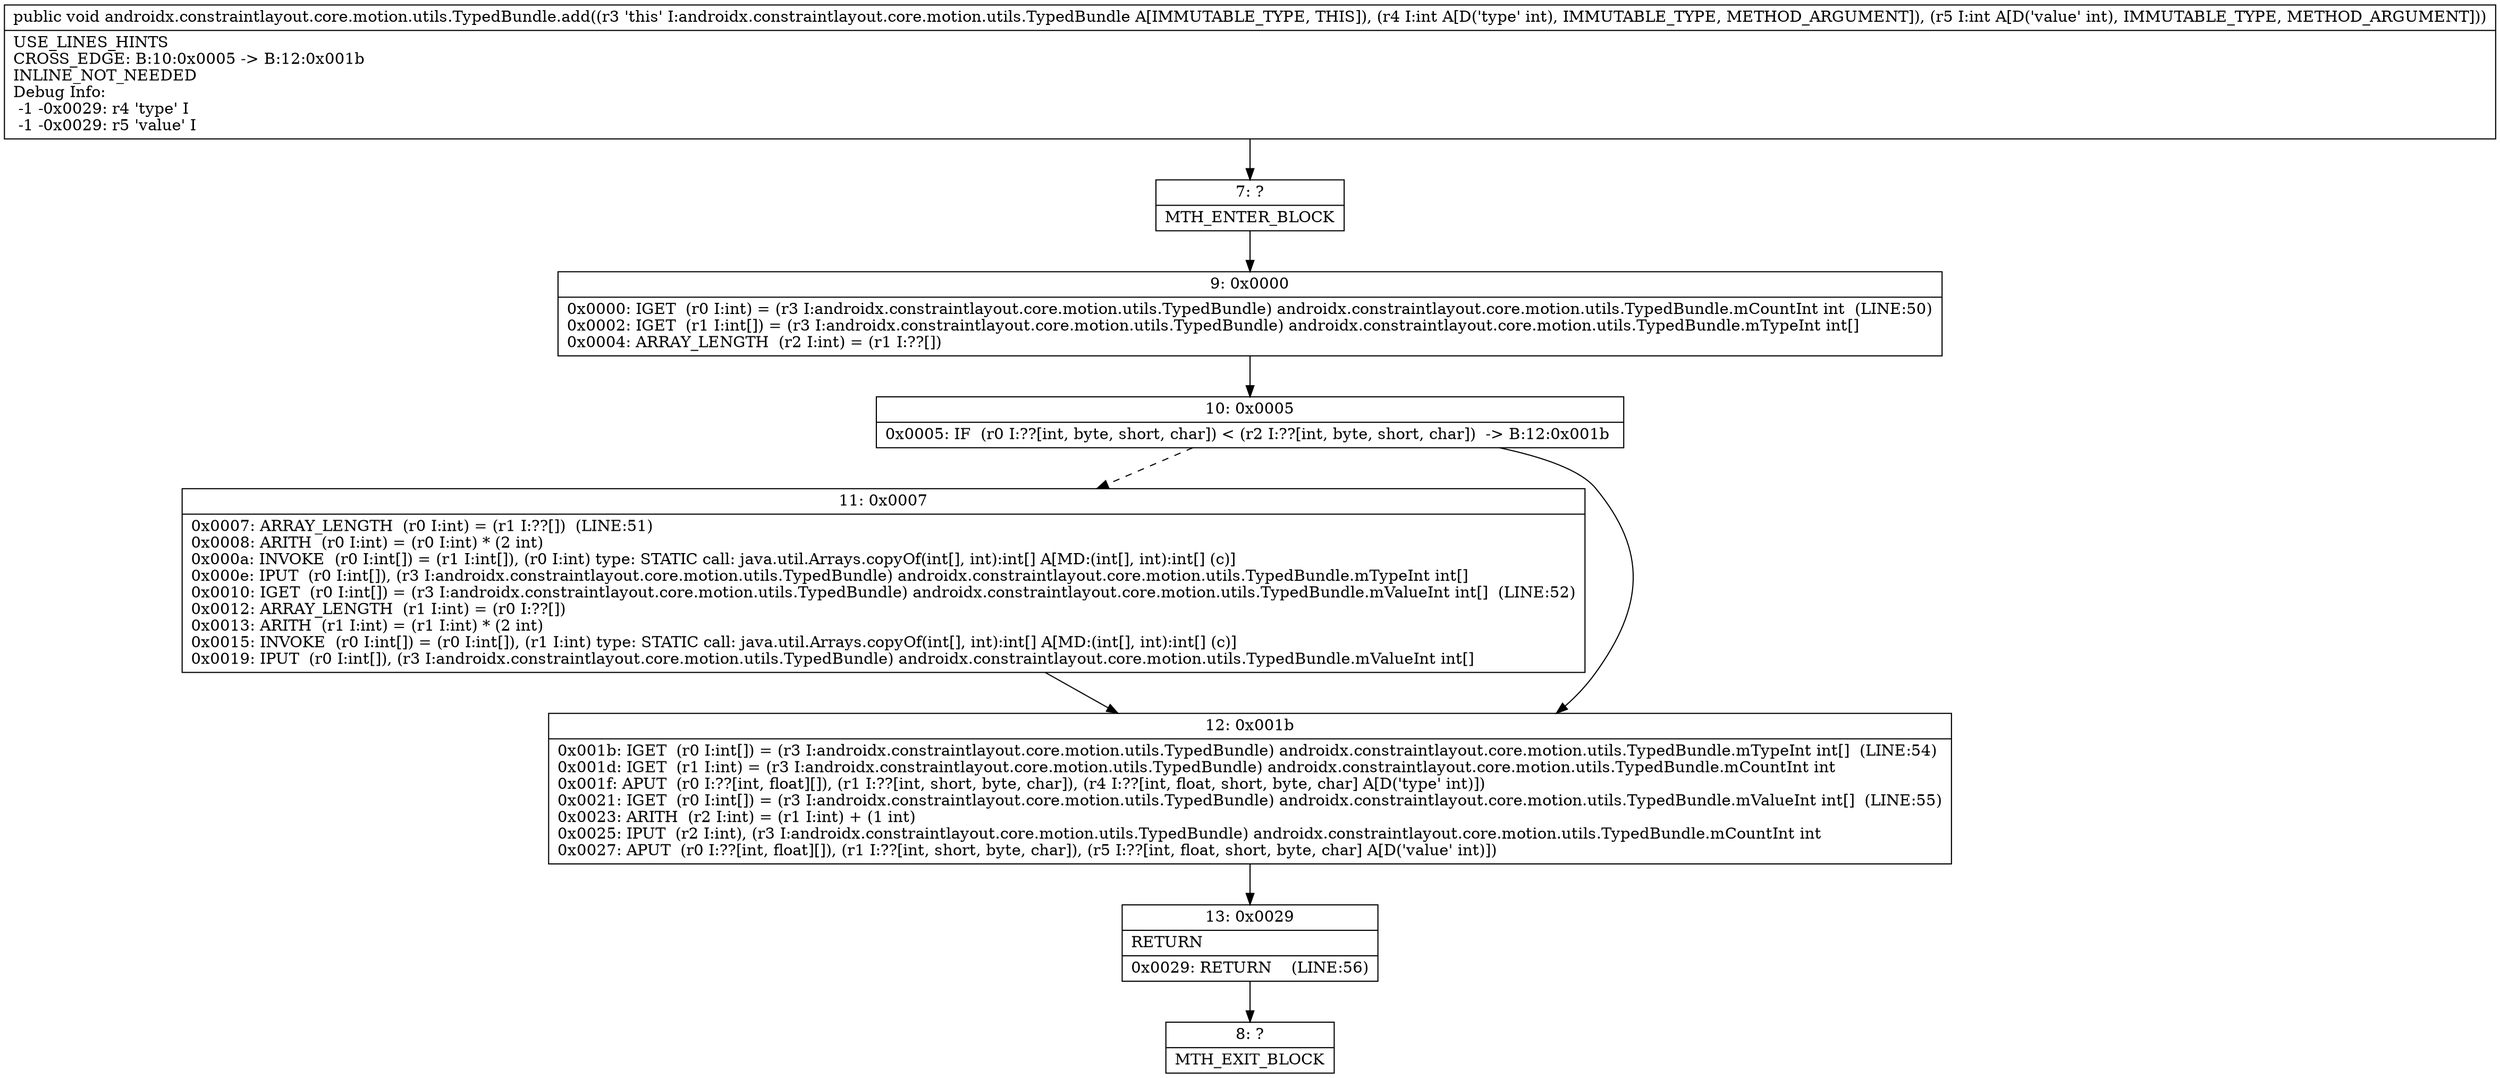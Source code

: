 digraph "CFG forandroidx.constraintlayout.core.motion.utils.TypedBundle.add(II)V" {
Node_7 [shape=record,label="{7\:\ ?|MTH_ENTER_BLOCK\l}"];
Node_9 [shape=record,label="{9\:\ 0x0000|0x0000: IGET  (r0 I:int) = (r3 I:androidx.constraintlayout.core.motion.utils.TypedBundle) androidx.constraintlayout.core.motion.utils.TypedBundle.mCountInt int  (LINE:50)\l0x0002: IGET  (r1 I:int[]) = (r3 I:androidx.constraintlayout.core.motion.utils.TypedBundle) androidx.constraintlayout.core.motion.utils.TypedBundle.mTypeInt int[] \l0x0004: ARRAY_LENGTH  (r2 I:int) = (r1 I:??[]) \l}"];
Node_10 [shape=record,label="{10\:\ 0x0005|0x0005: IF  (r0 I:??[int, byte, short, char]) \< (r2 I:??[int, byte, short, char])  \-\> B:12:0x001b \l}"];
Node_11 [shape=record,label="{11\:\ 0x0007|0x0007: ARRAY_LENGTH  (r0 I:int) = (r1 I:??[])  (LINE:51)\l0x0008: ARITH  (r0 I:int) = (r0 I:int) * (2 int) \l0x000a: INVOKE  (r0 I:int[]) = (r1 I:int[]), (r0 I:int) type: STATIC call: java.util.Arrays.copyOf(int[], int):int[] A[MD:(int[], int):int[] (c)]\l0x000e: IPUT  (r0 I:int[]), (r3 I:androidx.constraintlayout.core.motion.utils.TypedBundle) androidx.constraintlayout.core.motion.utils.TypedBundle.mTypeInt int[] \l0x0010: IGET  (r0 I:int[]) = (r3 I:androidx.constraintlayout.core.motion.utils.TypedBundle) androidx.constraintlayout.core.motion.utils.TypedBundle.mValueInt int[]  (LINE:52)\l0x0012: ARRAY_LENGTH  (r1 I:int) = (r0 I:??[]) \l0x0013: ARITH  (r1 I:int) = (r1 I:int) * (2 int) \l0x0015: INVOKE  (r0 I:int[]) = (r0 I:int[]), (r1 I:int) type: STATIC call: java.util.Arrays.copyOf(int[], int):int[] A[MD:(int[], int):int[] (c)]\l0x0019: IPUT  (r0 I:int[]), (r3 I:androidx.constraintlayout.core.motion.utils.TypedBundle) androidx.constraintlayout.core.motion.utils.TypedBundle.mValueInt int[] \l}"];
Node_12 [shape=record,label="{12\:\ 0x001b|0x001b: IGET  (r0 I:int[]) = (r3 I:androidx.constraintlayout.core.motion.utils.TypedBundle) androidx.constraintlayout.core.motion.utils.TypedBundle.mTypeInt int[]  (LINE:54)\l0x001d: IGET  (r1 I:int) = (r3 I:androidx.constraintlayout.core.motion.utils.TypedBundle) androidx.constraintlayout.core.motion.utils.TypedBundle.mCountInt int \l0x001f: APUT  (r0 I:??[int, float][]), (r1 I:??[int, short, byte, char]), (r4 I:??[int, float, short, byte, char] A[D('type' int)]) \l0x0021: IGET  (r0 I:int[]) = (r3 I:androidx.constraintlayout.core.motion.utils.TypedBundle) androidx.constraintlayout.core.motion.utils.TypedBundle.mValueInt int[]  (LINE:55)\l0x0023: ARITH  (r2 I:int) = (r1 I:int) + (1 int) \l0x0025: IPUT  (r2 I:int), (r3 I:androidx.constraintlayout.core.motion.utils.TypedBundle) androidx.constraintlayout.core.motion.utils.TypedBundle.mCountInt int \l0x0027: APUT  (r0 I:??[int, float][]), (r1 I:??[int, short, byte, char]), (r5 I:??[int, float, short, byte, char] A[D('value' int)]) \l}"];
Node_13 [shape=record,label="{13\:\ 0x0029|RETURN\l|0x0029: RETURN    (LINE:56)\l}"];
Node_8 [shape=record,label="{8\:\ ?|MTH_EXIT_BLOCK\l}"];
MethodNode[shape=record,label="{public void androidx.constraintlayout.core.motion.utils.TypedBundle.add((r3 'this' I:androidx.constraintlayout.core.motion.utils.TypedBundle A[IMMUTABLE_TYPE, THIS]), (r4 I:int A[D('type' int), IMMUTABLE_TYPE, METHOD_ARGUMENT]), (r5 I:int A[D('value' int), IMMUTABLE_TYPE, METHOD_ARGUMENT]))  | USE_LINES_HINTS\lCROSS_EDGE: B:10:0x0005 \-\> B:12:0x001b\lINLINE_NOT_NEEDED\lDebug Info:\l  \-1 \-0x0029: r4 'type' I\l  \-1 \-0x0029: r5 'value' I\l}"];
MethodNode -> Node_7;Node_7 -> Node_9;
Node_9 -> Node_10;
Node_10 -> Node_11[style=dashed];
Node_10 -> Node_12;
Node_11 -> Node_12;
Node_12 -> Node_13;
Node_13 -> Node_8;
}

